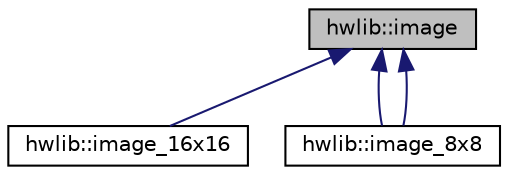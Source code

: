 digraph "hwlib::image"
{
  edge [fontname="Helvetica",fontsize="10",labelfontname="Helvetica",labelfontsize="10"];
  node [fontname="Helvetica",fontsize="10",shape=record];
  Node0 [label="hwlib::image",height=0.2,width=0.4,color="black", fillcolor="grey75", style="filled", fontcolor="black"];
  Node0 -> Node1 [dir="back",color="midnightblue",fontsize="10",style="solid",fontname="Helvetica"];
  Node1 [label="hwlib::image_16x16",height=0.2,width=0.4,color="black", fillcolor="white", style="filled",URL="$classhwlib_1_1image__16x16.html"];
  Node0 -> Node2 [dir="back",color="midnightblue",fontsize="10",style="solid",fontname="Helvetica"];
  Node2 [label="hwlib::image_8x8",height=0.2,width=0.4,color="black", fillcolor="white", style="filled",URL="$classhwlib_1_1image__8x8.html",tooltip="an 8x8 pixel image that contains its pixels "];
  Node0 -> Node2 [dir="back",color="midnightblue",fontsize="10",style="solid",fontname="Helvetica"];
}
